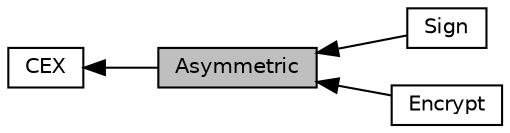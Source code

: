 digraph "Asymmetric"
{
  edge [fontname="Helvetica",fontsize="10",labelfontname="Helvetica",labelfontsize="10"];
  node [fontname="Helvetica",fontsize="10",shape=box];
  rankdir=LR;
  Node2 [label="CEX",height=0.2,width=0.4,color="black", fillcolor="white", style="filled",URL="$group___c_e_x.html",tooltip="Root Namespace."];
  Node4 [label="Sign",height=0.2,width=0.4,color="black", fillcolor="white", style="filled",URL="$group___sign.html",tooltip="Asymmetric Signature Namespace."];
  Node1 [label="Asymmetric",height=0.2,width=0.4,color="black", fillcolor="grey75", style="filled", fontcolor="black",tooltip="Asymmetric Ciphers Namespace."];
  Node3 [label="Encrypt",height=0.2,width=0.4,color="black", fillcolor="white", style="filled",URL="$group___encrypt.html",tooltip="Asymmetric Ciphers Namespace."];
  Node2->Node1 [shape=plaintext, dir="back", style="solid"];
  Node1->Node3 [shape=plaintext, dir="back", style="solid"];
  Node1->Node4 [shape=plaintext, dir="back", style="solid"];
}
